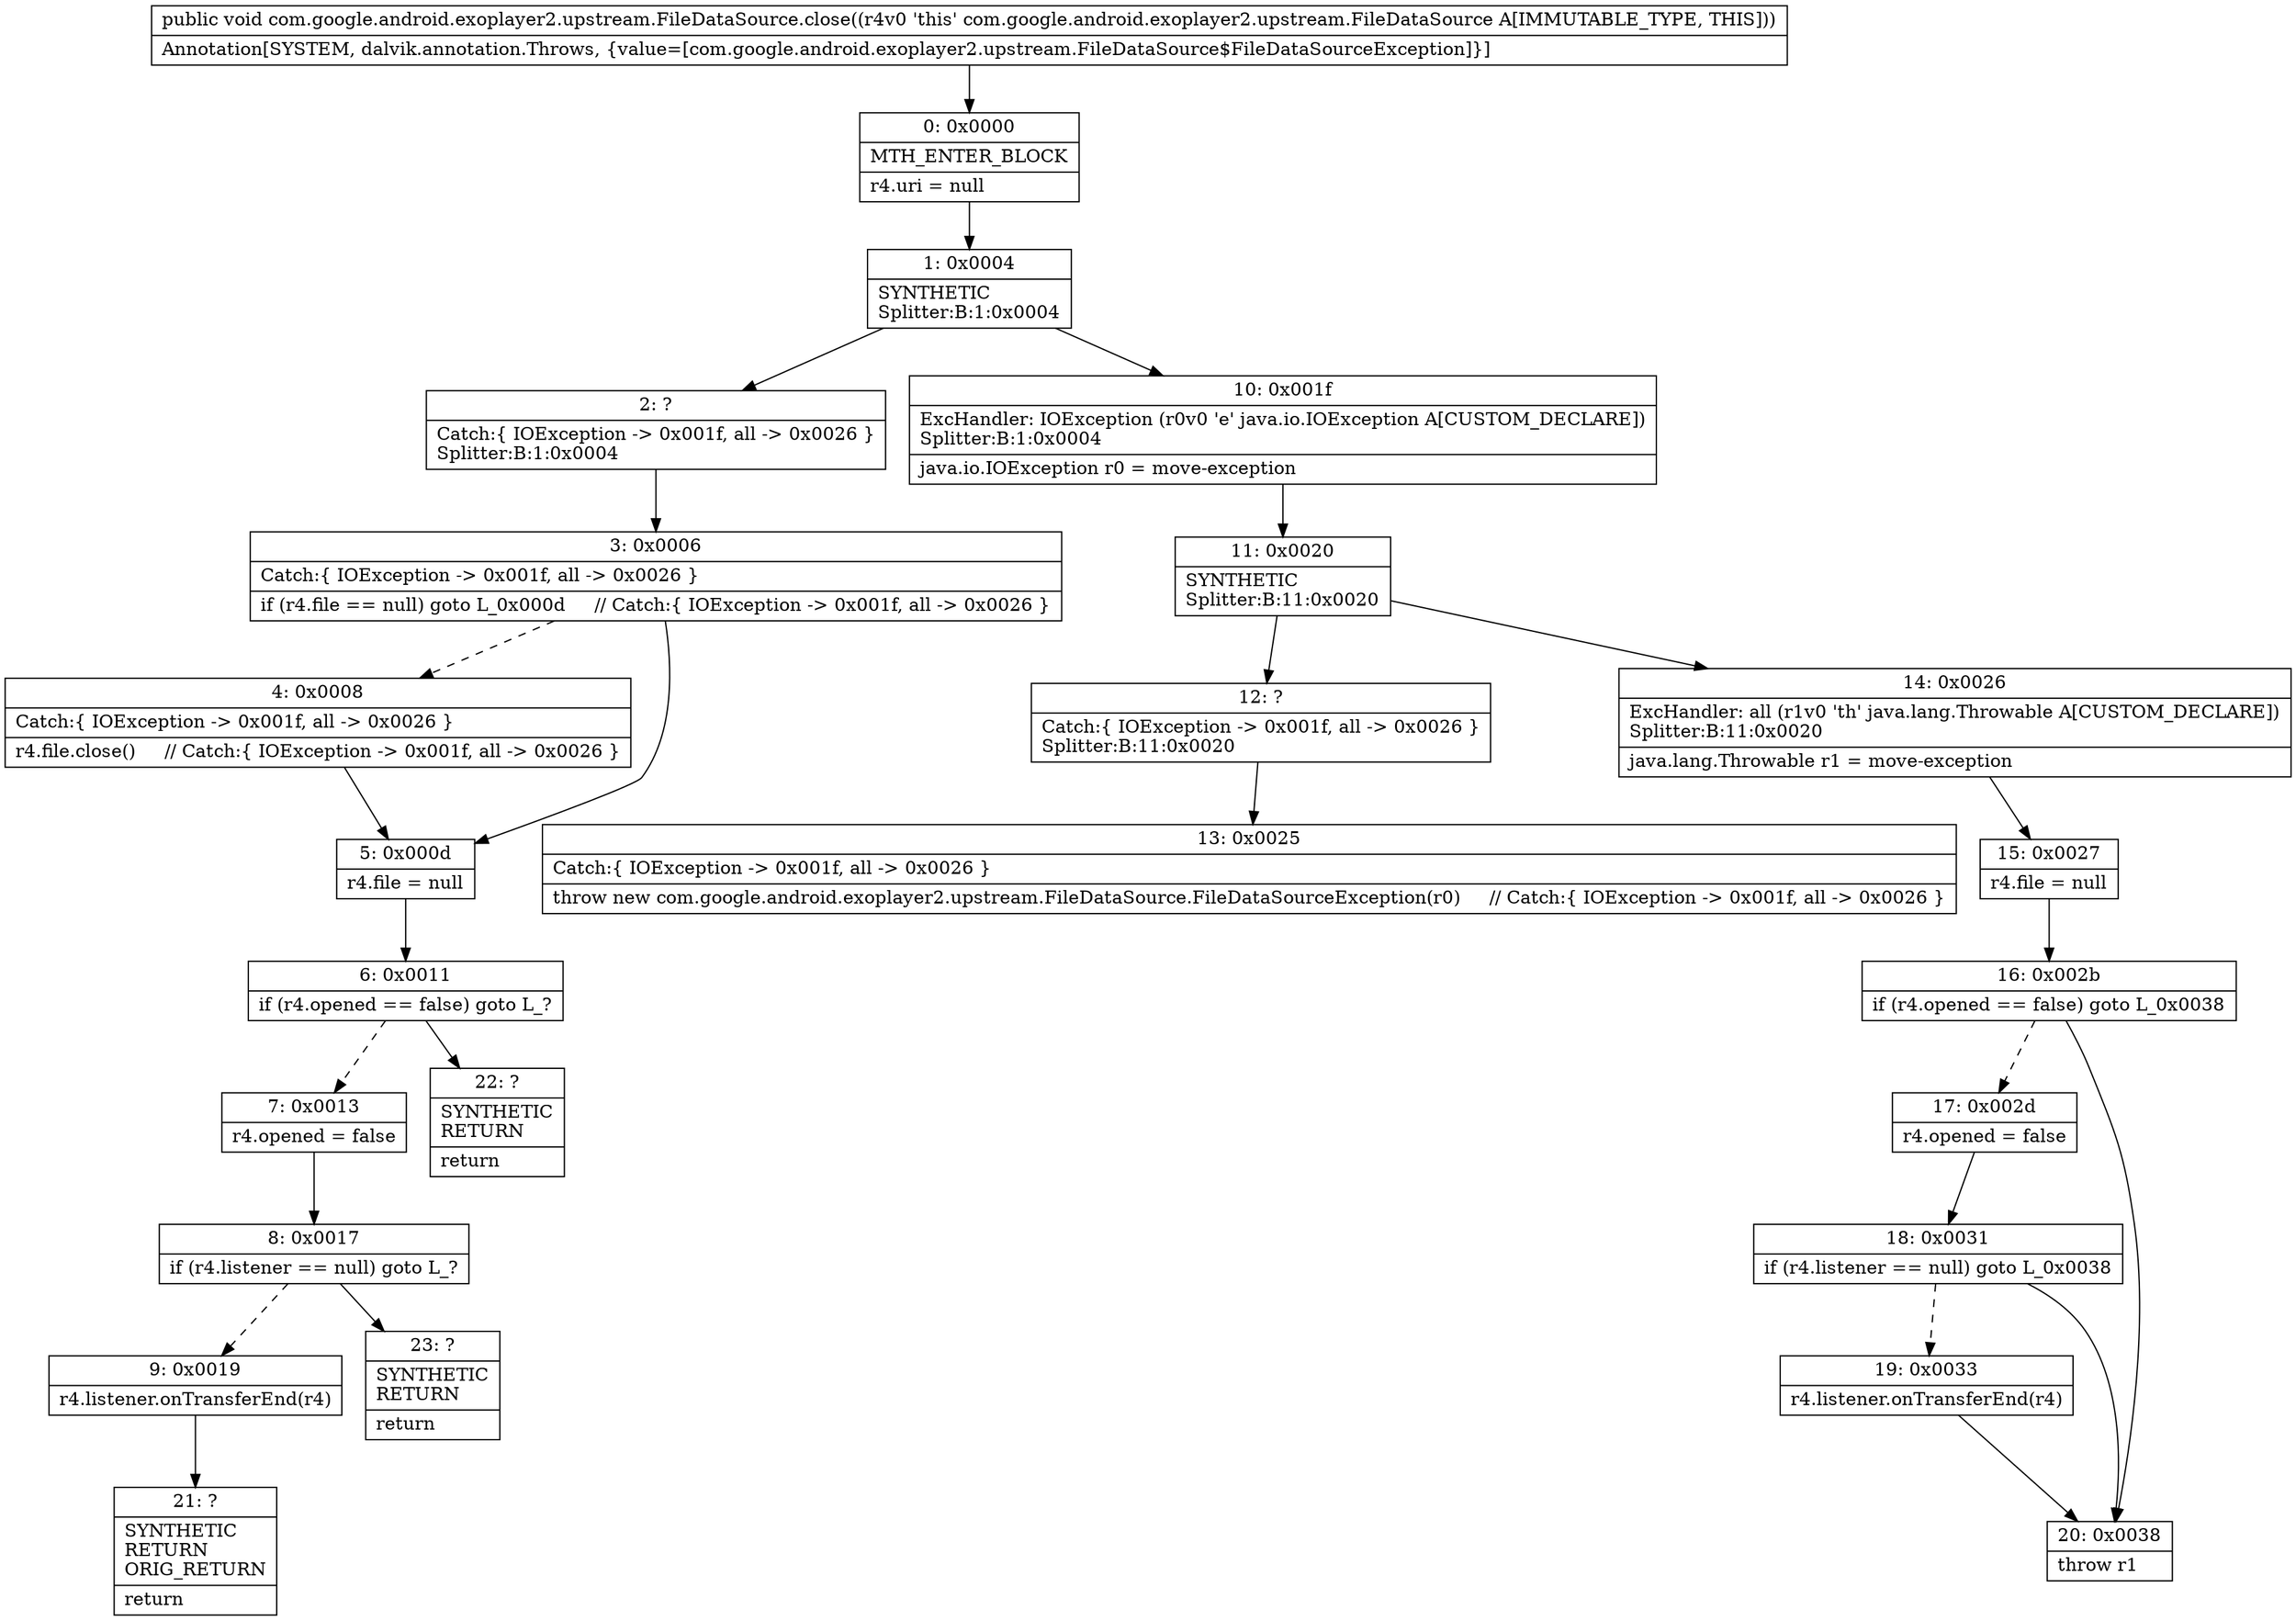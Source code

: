 digraph "CFG forcom.google.android.exoplayer2.upstream.FileDataSource.close()V" {
Node_0 [shape=record,label="{0\:\ 0x0000|MTH_ENTER_BLOCK\l|r4.uri = null\l}"];
Node_1 [shape=record,label="{1\:\ 0x0004|SYNTHETIC\lSplitter:B:1:0x0004\l}"];
Node_2 [shape=record,label="{2\:\ ?|Catch:\{ IOException \-\> 0x001f, all \-\> 0x0026 \}\lSplitter:B:1:0x0004\l}"];
Node_3 [shape=record,label="{3\:\ 0x0006|Catch:\{ IOException \-\> 0x001f, all \-\> 0x0026 \}\l|if (r4.file == null) goto L_0x000d     \/\/ Catch:\{ IOException \-\> 0x001f, all \-\> 0x0026 \}\l}"];
Node_4 [shape=record,label="{4\:\ 0x0008|Catch:\{ IOException \-\> 0x001f, all \-\> 0x0026 \}\l|r4.file.close()     \/\/ Catch:\{ IOException \-\> 0x001f, all \-\> 0x0026 \}\l}"];
Node_5 [shape=record,label="{5\:\ 0x000d|r4.file = null\l}"];
Node_6 [shape=record,label="{6\:\ 0x0011|if (r4.opened == false) goto L_?\l}"];
Node_7 [shape=record,label="{7\:\ 0x0013|r4.opened = false\l}"];
Node_8 [shape=record,label="{8\:\ 0x0017|if (r4.listener == null) goto L_?\l}"];
Node_9 [shape=record,label="{9\:\ 0x0019|r4.listener.onTransferEnd(r4)\l}"];
Node_10 [shape=record,label="{10\:\ 0x001f|ExcHandler: IOException (r0v0 'e' java.io.IOException A[CUSTOM_DECLARE])\lSplitter:B:1:0x0004\l|java.io.IOException r0 = move\-exception\l}"];
Node_11 [shape=record,label="{11\:\ 0x0020|SYNTHETIC\lSplitter:B:11:0x0020\l}"];
Node_12 [shape=record,label="{12\:\ ?|Catch:\{ IOException \-\> 0x001f, all \-\> 0x0026 \}\lSplitter:B:11:0x0020\l}"];
Node_13 [shape=record,label="{13\:\ 0x0025|Catch:\{ IOException \-\> 0x001f, all \-\> 0x0026 \}\l|throw new com.google.android.exoplayer2.upstream.FileDataSource.FileDataSourceException(r0)     \/\/ Catch:\{ IOException \-\> 0x001f, all \-\> 0x0026 \}\l}"];
Node_14 [shape=record,label="{14\:\ 0x0026|ExcHandler: all (r1v0 'th' java.lang.Throwable A[CUSTOM_DECLARE])\lSplitter:B:11:0x0020\l|java.lang.Throwable r1 = move\-exception\l}"];
Node_15 [shape=record,label="{15\:\ 0x0027|r4.file = null\l}"];
Node_16 [shape=record,label="{16\:\ 0x002b|if (r4.opened == false) goto L_0x0038\l}"];
Node_17 [shape=record,label="{17\:\ 0x002d|r4.opened = false\l}"];
Node_18 [shape=record,label="{18\:\ 0x0031|if (r4.listener == null) goto L_0x0038\l}"];
Node_19 [shape=record,label="{19\:\ 0x0033|r4.listener.onTransferEnd(r4)\l}"];
Node_20 [shape=record,label="{20\:\ 0x0038|throw r1\l}"];
Node_21 [shape=record,label="{21\:\ ?|SYNTHETIC\lRETURN\lORIG_RETURN\l|return\l}"];
Node_22 [shape=record,label="{22\:\ ?|SYNTHETIC\lRETURN\l|return\l}"];
Node_23 [shape=record,label="{23\:\ ?|SYNTHETIC\lRETURN\l|return\l}"];
MethodNode[shape=record,label="{public void com.google.android.exoplayer2.upstream.FileDataSource.close((r4v0 'this' com.google.android.exoplayer2.upstream.FileDataSource A[IMMUTABLE_TYPE, THIS]))  | Annotation[SYSTEM, dalvik.annotation.Throws, \{value=[com.google.android.exoplayer2.upstream.FileDataSource$FileDataSourceException]\}]\l}"];
MethodNode -> Node_0;
Node_0 -> Node_1;
Node_1 -> Node_2;
Node_1 -> Node_10;
Node_2 -> Node_3;
Node_3 -> Node_4[style=dashed];
Node_3 -> Node_5;
Node_4 -> Node_5;
Node_5 -> Node_6;
Node_6 -> Node_7[style=dashed];
Node_6 -> Node_22;
Node_7 -> Node_8;
Node_8 -> Node_9[style=dashed];
Node_8 -> Node_23;
Node_9 -> Node_21;
Node_10 -> Node_11;
Node_11 -> Node_12;
Node_11 -> Node_14;
Node_12 -> Node_13;
Node_14 -> Node_15;
Node_15 -> Node_16;
Node_16 -> Node_17[style=dashed];
Node_16 -> Node_20;
Node_17 -> Node_18;
Node_18 -> Node_19[style=dashed];
Node_18 -> Node_20;
Node_19 -> Node_20;
}

